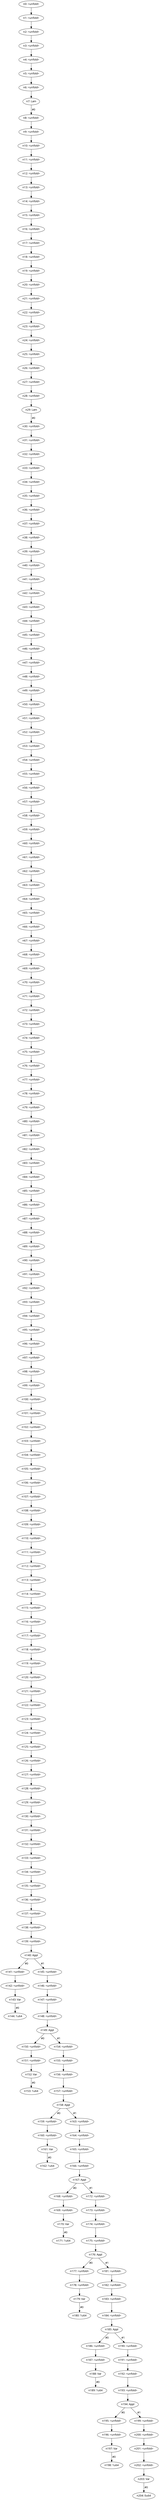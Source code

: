 digraph {
    node [fontname="bold helvetica"];
    edge [fontname="bold helvetica"];
    n0 [label="n0: <unfold>"];
    n1 [label="n1: <unfold>"];
    n0 -> n1;
    n2 [label="n2: <unfold>"];
    n1 -> n2;
    n3 [label="n3: <unfold>"];
    n2 -> n3;
    n4 [label="n4: <unfold>"];
    n3 -> n4;
    n5 [label="n5: <unfold>"];
    n4 -> n5;
    n6 [label="n6: <unfold>"];
    n5 -> n6;
    n7 [label="n7: Lam"];
    n6 -> n7;
    n8 [label="n8: <unfold>"];
    n7 -> n8 [label=" #0 "];
    n9 [label="n9: <unfold>"];
    n8 -> n9;
    n10 [label="n10: <unfold>"];
    n9 -> n10;
    n11 [label="n11: <unfold>"];
    n10 -> n11;
    n12 [label="n12: <unfold>"];
    n11 -> n12;
    n13 [label="n13: <unfold>"];
    n12 -> n13;
    n14 [label="n14: <unfold>"];
    n13 -> n14;
    n15 [label="n15: <unfold>"];
    n14 -> n15;
    n16 [label="n16: <unfold>"];
    n15 -> n16;
    n17 [label="n17: <unfold>"];
    n16 -> n17;
    n18 [label="n18: <unfold>"];
    n17 -> n18;
    n19 [label="n19: <unfold>"];
    n18 -> n19;
    n20 [label="n20: <unfold>"];
    n19 -> n20;
    n21 [label="n21: <unfold>"];
    n20 -> n21;
    n22 [label="n22: <unfold>"];
    n21 -> n22;
    n23 [label="n23: <unfold>"];
    n22 -> n23;
    n24 [label="n24: <unfold>"];
    n23 -> n24;
    n25 [label="n25: <unfold>"];
    n24 -> n25;
    n26 [label="n26: <unfold>"];
    n25 -> n26;
    n27 [label="n27: <unfold>"];
    n26 -> n27;
    n28 [label="n28: <unfold>"];
    n27 -> n28;
    n29 [label="n29: Lam"];
    n28 -> n29;
    n30 [label="n30: <unfold>"];
    n29 -> n30 [label=" #0 "];
    n31 [label="n31: <unfold>"];
    n30 -> n31;
    n32 [label="n32: <unfold>"];
    n31 -> n32;
    n33 [label="n33: <unfold>"];
    n32 -> n33;
    n34 [label="n34: <unfold>"];
    n33 -> n34;
    n35 [label="n35: <unfold>"];
    n34 -> n35;
    n36 [label="n36: <unfold>"];
    n35 -> n36;
    n37 [label="n37: <unfold>"];
    n36 -> n37;
    n38 [label="n38: <unfold>"];
    n37 -> n38;
    n39 [label="n39: <unfold>"];
    n38 -> n39;
    n40 [label="n40: <unfold>"];
    n39 -> n40;
    n41 [label="n41: <unfold>"];
    n40 -> n41;
    n42 [label="n42: <unfold>"];
    n41 -> n42;
    n43 [label="n43: <unfold>"];
    n42 -> n43;
    n44 [label="n44: <unfold>"];
    n43 -> n44;
    n45 [label="n45: <unfold>"];
    n44 -> n45;
    n46 [label="n46: <unfold>"];
    n45 -> n46;
    n47 [label="n47: <unfold>"];
    n46 -> n47;
    n48 [label="n48: <unfold>"];
    n47 -> n48;
    n49 [label="n49: <unfold>"];
    n48 -> n49;
    n50 [label="n50: <unfold>"];
    n49 -> n50;
    n51 [label="n51: <unfold>"];
    n50 -> n51;
    n52 [label="n52: <unfold>"];
    n51 -> n52;
    n53 [label="n53: <unfold>"];
    n52 -> n53;
    n54 [label="n54: <unfold>"];
    n53 -> n54;
    n55 [label="n55: <unfold>"];
    n54 -> n55;
    n56 [label="n56: <unfold>"];
    n55 -> n56;
    n57 [label="n57: <unfold>"];
    n56 -> n57;
    n58 [label="n58: <unfold>"];
    n57 -> n58;
    n59 [label="n59: <unfold>"];
    n58 -> n59;
    n60 [label="n60: <unfold>"];
    n59 -> n60;
    n61 [label="n61: <unfold>"];
    n60 -> n61;
    n62 [label="n62: <unfold>"];
    n61 -> n62;
    n63 [label="n63: <unfold>"];
    n62 -> n63;
    n64 [label="n64: <unfold>"];
    n63 -> n64;
    n65 [label="n65: <unfold>"];
    n64 -> n65;
    n66 [label="n66: <unfold>"];
    n65 -> n66;
    n67 [label="n67: <unfold>"];
    n66 -> n67;
    n68 [label="n68: <unfold>"];
    n67 -> n68;
    n69 [label="n69: <unfold>"];
    n68 -> n69;
    n70 [label="n70: <unfold>"];
    n69 -> n70;
    n71 [label="n71: <unfold>"];
    n70 -> n71;
    n72 [label="n72: <unfold>"];
    n71 -> n72;
    n73 [label="n73: <unfold>"];
    n72 -> n73;
    n74 [label="n74: <unfold>"];
    n73 -> n74;
    n75 [label="n75: <unfold>"];
    n74 -> n75;
    n76 [label="n76: <unfold>"];
    n75 -> n76;
    n77 [label="n77: <unfold>"];
    n76 -> n77;
    n78 [label="n78: <unfold>"];
    n77 -> n78;
    n79 [label="n79: <unfold>"];
    n78 -> n79;
    n80 [label="n80: <unfold>"];
    n79 -> n80;
    n81 [label="n81: <unfold>"];
    n80 -> n81;
    n82 [label="n82: <unfold>"];
    n81 -> n82;
    n83 [label="n83: <unfold>"];
    n82 -> n83;
    n84 [label="n84: <unfold>"];
    n83 -> n84;
    n85 [label="n85: <unfold>"];
    n84 -> n85;
    n86 [label="n86: <unfold>"];
    n85 -> n86;
    n87 [label="n87: <unfold>"];
    n86 -> n87;
    n88 [label="n88: <unfold>"];
    n87 -> n88;
    n89 [label="n89: <unfold>"];
    n88 -> n89;
    n90 [label="n90: <unfold>"];
    n89 -> n90;
    n91 [label="n91: <unfold>"];
    n90 -> n91;
    n92 [label="n92: <unfold>"];
    n91 -> n92;
    n93 [label="n93: <unfold>"];
    n92 -> n93;
    n94 [label="n94: <unfold>"];
    n93 -> n94;
    n95 [label="n95: <unfold>"];
    n94 -> n95;
    n96 [label="n96: <unfold>"];
    n95 -> n96;
    n97 [label="n97: <unfold>"];
    n96 -> n97;
    n98 [label="n98: <unfold>"];
    n97 -> n98;
    n99 [label="n99: <unfold>"];
    n98 -> n99;
    n100 [label="n100: <unfold>"];
    n99 -> n100;
    n101 [label="n101: <unfold>"];
    n100 -> n101;
    n102 [label="n102: <unfold>"];
    n101 -> n102;
    n103 [label="n103: <unfold>"];
    n102 -> n103;
    n104 [label="n104: <unfold>"];
    n103 -> n104;
    n105 [label="n105: <unfold>"];
    n104 -> n105;
    n106 [label="n106: <unfold>"];
    n105 -> n106;
    n107 [label="n107: <unfold>"];
    n106 -> n107;
    n108 [label="n108: <unfold>"];
    n107 -> n108;
    n109 [label="n109: <unfold>"];
    n108 -> n109;
    n110 [label="n110: <unfold>"];
    n109 -> n110;
    n111 [label="n111: <unfold>"];
    n110 -> n111;
    n112 [label="n112: <unfold>"];
    n111 -> n112;
    n113 [label="n113: <unfold>"];
    n112 -> n113;
    n114 [label="n114: <unfold>"];
    n113 -> n114;
    n115 [label="n115: <unfold>"];
    n114 -> n115;
    n116 [label="n116: <unfold>"];
    n115 -> n116;
    n117 [label="n117: <unfold>"];
    n116 -> n117;
    n118 [label="n118: <unfold>"];
    n117 -> n118;
    n119 [label="n119: <unfold>"];
    n118 -> n119;
    n120 [label="n120: <unfold>"];
    n119 -> n120;
    n121 [label="n121: <unfold>"];
    n120 -> n121;
    n122 [label="n122: <unfold>"];
    n121 -> n122;
    n123 [label="n123: <unfold>"];
    n122 -> n123;
    n124 [label="n124: <unfold>"];
    n123 -> n124;
    n125 [label="n125: <unfold>"];
    n124 -> n125;
    n126 [label="n126: <unfold>"];
    n125 -> n126;
    n127 [label="n127: <unfold>"];
    n126 -> n127;
    n128 [label="n128: <unfold>"];
    n127 -> n128;
    n129 [label="n129: <unfold>"];
    n128 -> n129;
    n130 [label="n130: <unfold>"];
    n129 -> n130;
    n131 [label="n131: <unfold>"];
    n130 -> n131;
    n132 [label="n132: <unfold>"];
    n131 -> n132;
    n133 [label="n133: <unfold>"];
    n132 -> n133;
    n134 [label="n134: <unfold>"];
    n133 -> n134;
    n135 [label="n135: <unfold>"];
    n134 -> n135;
    n136 [label="n136: <unfold>"];
    n135 -> n136;
    n137 [label="n137: <unfold>"];
    n136 -> n137;
    n138 [label="n138: <unfold>"];
    n137 -> n138;
    n139 [label="n139: <unfold>"];
    n138 -> n139;
    n140 [label="n140: Appl"];
    n139 -> n140;
    n141 [label="n141: <unfold>"];
    n140 -> n141 [label=" #0 "];
    n142 [label="n142: <unfold>"];
    n141 -> n142;
    n143 [label="n143: Var"];
    n142 -> n143;
    n144 [label="n144: 1u64"];
    n143 -> n144 [label=" #0 "];
    n145 [label="n145: <unfold>"];
    n140 -> n145 [label=" #1 "];
    n146 [label="n146: <unfold>"];
    n145 -> n146;
    n147 [label="n147: <unfold>"];
    n146 -> n147;
    n148 [label="n148: <unfold>"];
    n147 -> n148;
    n149 [label="n149: Appl"];
    n148 -> n149;
    n150 [label="n150: <unfold>"];
    n149 -> n150 [label=" #0 "];
    n151 [label="n151: <unfold>"];
    n150 -> n151;
    n152 [label="n152: Var"];
    n151 -> n152;
    n153 [label="n153: 1u64"];
    n152 -> n153 [label=" #0 "];
    n154 [label="n154: <unfold>"];
    n149 -> n154 [label=" #1 "];
    n155 [label="n155: <unfold>"];
    n154 -> n155;
    n156 [label="n156: <unfold>"];
    n155 -> n156;
    n157 [label="n157: <unfold>"];
    n156 -> n157;
    n158 [label="n158: Appl"];
    n157 -> n158;
    n159 [label="n159: <unfold>"];
    n158 -> n159 [label=" #0 "];
    n160 [label="n160: <unfold>"];
    n159 -> n160;
    n161 [label="n161: Var"];
    n160 -> n161;
    n162 [label="n162: 1u64"];
    n161 -> n162 [label=" #0 "];
    n163 [label="n163: <unfold>"];
    n158 -> n163 [label=" #1 "];
    n164 [label="n164: <unfold>"];
    n163 -> n164;
    n165 [label="n165: <unfold>"];
    n164 -> n165;
    n166 [label="n166: <unfold>"];
    n165 -> n166;
    n167 [label="n167: Appl"];
    n166 -> n167;
    n168 [label="n168: <unfold>"];
    n167 -> n168 [label=" #0 "];
    n169 [label="n169: <unfold>"];
    n168 -> n169;
    n170 [label="n170: Var"];
    n169 -> n170;
    n171 [label="n171: 1u64"];
    n170 -> n171 [label=" #0 "];
    n172 [label="n172: <unfold>"];
    n167 -> n172 [label=" #1 "];
    n173 [label="n173: <unfold>"];
    n172 -> n173;
    n174 [label="n174: <unfold>"];
    n173 -> n174;
    n175 [label="n175: <unfold>"];
    n174 -> n175;
    n176 [label="n176: Appl"];
    n175 -> n176;
    n177 [label="n177: <unfold>"];
    n176 -> n177 [label=" #0 "];
    n178 [label="n178: <unfold>"];
    n177 -> n178;
    n179 [label="n179: Var"];
    n178 -> n179;
    n180 [label="n180: 1u64"];
    n179 -> n180 [label=" #0 "];
    n181 [label="n181: <unfold>"];
    n176 -> n181 [label=" #1 "];
    n182 [label="n182: <unfold>"];
    n181 -> n182;
    n183 [label="n183: <unfold>"];
    n182 -> n183;
    n184 [label="n184: <unfold>"];
    n183 -> n184;
    n185 [label="n185: Appl"];
    n184 -> n185;
    n186 [label="n186: <unfold>"];
    n185 -> n186 [label=" #0 "];
    n187 [label="n187: <unfold>"];
    n186 -> n187;
    n188 [label="n188: Var"];
    n187 -> n188;
    n189 [label="n189: 1u64"];
    n188 -> n189 [label=" #0 "];
    n190 [label="n190: <unfold>"];
    n185 -> n190 [label=" #1 "];
    n191 [label="n191: <unfold>"];
    n190 -> n191;
    n192 [label="n192: <unfold>"];
    n191 -> n192;
    n193 [label="n193: <unfold>"];
    n192 -> n193;
    n194 [label="n194: Appl"];
    n193 -> n194;
    n195 [label="n195: <unfold>"];
    n194 -> n195 [label=" #0 "];
    n196 [label="n196: <unfold>"];
    n195 -> n196;
    n197 [label="n197: Var"];
    n196 -> n197;
    n198 [label="n198: 1u64"];
    n197 -> n198 [label=" #0 "];
    n199 [label="n199: <unfold>"];
    n194 -> n199 [label=" #1 "];
    n200 [label="n200: <unfold>"];
    n199 -> n200;
    n201 [label="n201: <unfold>"];
    n200 -> n201;
    n202 [label="n202: <unfold>"];
    n201 -> n202;
    n203 [label="n203: Var"];
    n202 -> n203;
    n204 [label="n204: 0u64"];
    n203 -> n204 [label=" #0 "];
}
